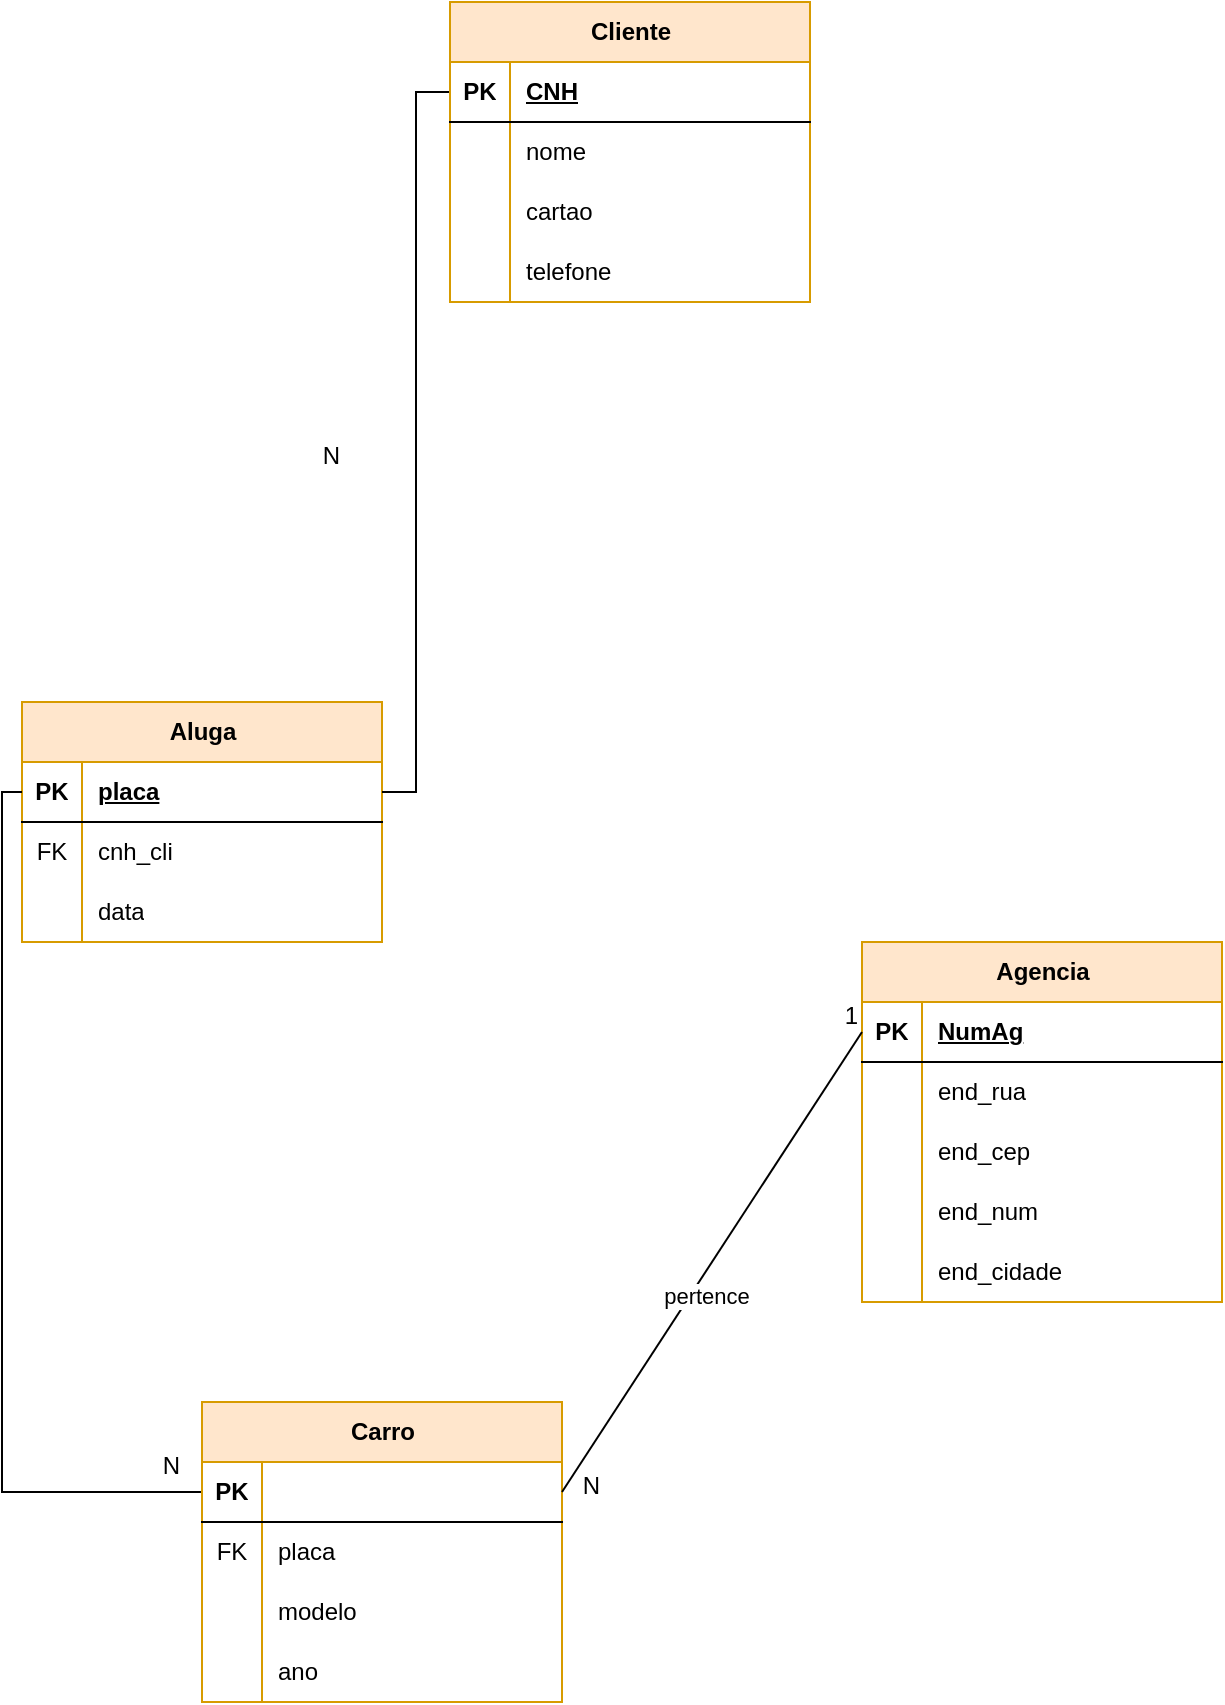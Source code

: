 <mxfile version="22.1.0" type="device">
  <diagram name="Página-1" id="tDG09dsu_Fs1w6qgi2Y0">
    <mxGraphModel dx="1434" dy="774" grid="1" gridSize="10" guides="1" tooltips="1" connect="1" arrows="1" fold="1" page="1" pageScale="1" pageWidth="827" pageHeight="1169" math="0" shadow="0">
      <root>
        <mxCell id="0" />
        <mxCell id="1" parent="0" />
        <mxCell id="AOypge5vTFYZzJGD863i-1" value="Aluga" style="shape=table;startSize=30;container=1;collapsible=1;childLayout=tableLayout;fixedRows=1;rowLines=0;fontStyle=1;align=center;resizeLast=1;html=1;fillColor=#ffe6cc;strokeColor=#d79b00;" parent="1" vertex="1">
          <mxGeometry x="20" y="530" width="180" height="120" as="geometry" />
        </mxCell>
        <mxCell id="AOypge5vTFYZzJGD863i-2" value="" style="shape=tableRow;horizontal=0;startSize=0;swimlaneHead=0;swimlaneBody=0;fillColor=none;collapsible=0;dropTarget=0;points=[[0,0.5],[1,0.5]];portConstraint=eastwest;top=0;left=0;right=0;bottom=1;" parent="AOypge5vTFYZzJGD863i-1" vertex="1">
          <mxGeometry y="30" width="180" height="30" as="geometry" />
        </mxCell>
        <mxCell id="AOypge5vTFYZzJGD863i-3" value="PK" style="shape=partialRectangle;connectable=0;fillColor=none;top=0;left=0;bottom=0;right=0;fontStyle=1;overflow=hidden;whiteSpace=wrap;html=1;" parent="AOypge5vTFYZzJGD863i-2" vertex="1">
          <mxGeometry width="30" height="30" as="geometry">
            <mxRectangle width="30" height="30" as="alternateBounds" />
          </mxGeometry>
        </mxCell>
        <mxCell id="AOypge5vTFYZzJGD863i-4" value="placa" style="shape=partialRectangle;connectable=0;fillColor=none;top=0;left=0;bottom=0;right=0;align=left;spacingLeft=6;fontStyle=5;overflow=hidden;whiteSpace=wrap;html=1;" parent="AOypge5vTFYZzJGD863i-2" vertex="1">
          <mxGeometry x="30" width="150" height="30" as="geometry">
            <mxRectangle width="150" height="30" as="alternateBounds" />
          </mxGeometry>
        </mxCell>
        <mxCell id="AOypge5vTFYZzJGD863i-5" value="" style="shape=tableRow;horizontal=0;startSize=0;swimlaneHead=0;swimlaneBody=0;fillColor=none;collapsible=0;dropTarget=0;points=[[0,0.5],[1,0.5]];portConstraint=eastwest;top=0;left=0;right=0;bottom=0;" parent="AOypge5vTFYZzJGD863i-1" vertex="1">
          <mxGeometry y="60" width="180" height="30" as="geometry" />
        </mxCell>
        <mxCell id="AOypge5vTFYZzJGD863i-6" value="FK" style="shape=partialRectangle;connectable=0;fillColor=none;top=0;left=0;bottom=0;right=0;editable=1;overflow=hidden;whiteSpace=wrap;html=1;" parent="AOypge5vTFYZzJGD863i-5" vertex="1">
          <mxGeometry width="30" height="30" as="geometry">
            <mxRectangle width="30" height="30" as="alternateBounds" />
          </mxGeometry>
        </mxCell>
        <mxCell id="AOypge5vTFYZzJGD863i-7" value="cnh_cli" style="shape=partialRectangle;connectable=0;fillColor=none;top=0;left=0;bottom=0;right=0;align=left;spacingLeft=6;overflow=hidden;whiteSpace=wrap;html=1;" parent="AOypge5vTFYZzJGD863i-5" vertex="1">
          <mxGeometry x="30" width="150" height="30" as="geometry">
            <mxRectangle width="150" height="30" as="alternateBounds" />
          </mxGeometry>
        </mxCell>
        <mxCell id="AOypge5vTFYZzJGD863i-8" value="" style="shape=tableRow;horizontal=0;startSize=0;swimlaneHead=0;swimlaneBody=0;fillColor=none;collapsible=0;dropTarget=0;points=[[0,0.5],[1,0.5]];portConstraint=eastwest;top=0;left=0;right=0;bottom=0;" parent="AOypge5vTFYZzJGD863i-1" vertex="1">
          <mxGeometry y="90" width="180" height="30" as="geometry" />
        </mxCell>
        <mxCell id="AOypge5vTFYZzJGD863i-9" value="" style="shape=partialRectangle;connectable=0;fillColor=none;top=0;left=0;bottom=0;right=0;editable=1;overflow=hidden;whiteSpace=wrap;html=1;" parent="AOypge5vTFYZzJGD863i-8" vertex="1">
          <mxGeometry width="30" height="30" as="geometry">
            <mxRectangle width="30" height="30" as="alternateBounds" />
          </mxGeometry>
        </mxCell>
        <mxCell id="AOypge5vTFYZzJGD863i-10" value="data" style="shape=partialRectangle;connectable=0;fillColor=none;top=0;left=0;bottom=0;right=0;align=left;spacingLeft=6;overflow=hidden;whiteSpace=wrap;html=1;" parent="AOypge5vTFYZzJGD863i-8" vertex="1">
          <mxGeometry x="30" width="150" height="30" as="geometry">
            <mxRectangle width="150" height="30" as="alternateBounds" />
          </mxGeometry>
        </mxCell>
        <mxCell id="AOypge5vTFYZzJGD863i-11" value="" style="endArrow=none;html=1;rounded=0;edgeStyle=orthogonalEdgeStyle;exitX=0;exitY=0.5;exitDx=0;exitDy=0;" parent="1" source="AOypge5vTFYZzJGD863i-46" target="AOypge5vTFYZzJGD863i-2" edge="1">
          <mxGeometry relative="1" as="geometry">
            <mxPoint x="180" y="210" as="sourcePoint" />
            <mxPoint x="280" y="580" as="targetPoint" />
          </mxGeometry>
        </mxCell>
        <mxCell id="AOypge5vTFYZzJGD863i-12" value="N" style="resizable=0;html=1;whiteSpace=wrap;align=right;verticalAlign=bottom;" parent="AOypge5vTFYZzJGD863i-11" connectable="0" vertex="1">
          <mxGeometry x="1" relative="1" as="geometry">
            <mxPoint x="-20" y="-160" as="offset" />
          </mxGeometry>
        </mxCell>
        <mxCell id="AOypge5vTFYZzJGD863i-13" value="" style="endArrow=none;html=1;rounded=0;edgeStyle=orthogonalEdgeStyle;entryX=0;entryY=0.5;entryDx=0;entryDy=0;exitX=0;exitY=0.5;exitDx=0;exitDy=0;" parent="1" source="AOypge5vTFYZzJGD863i-17" target="AOypge5vTFYZzJGD863i-2" edge="1">
          <mxGeometry relative="1" as="geometry">
            <mxPoint x="70" y="920" as="sourcePoint" />
            <mxPoint x="20" y="580" as="targetPoint" />
          </mxGeometry>
        </mxCell>
        <mxCell id="AOypge5vTFYZzJGD863i-14" value="N" style="resizable=0;html=1;whiteSpace=wrap;align=right;verticalAlign=bottom;" parent="AOypge5vTFYZzJGD863i-13" connectable="0" vertex="1">
          <mxGeometry x="1" relative="1" as="geometry">
            <mxPoint x="80" y="345" as="offset" />
          </mxGeometry>
        </mxCell>
        <mxCell id="AOypge5vTFYZzJGD863i-15" value="N" style="resizable=0;html=1;whiteSpace=wrap;align=right;verticalAlign=bottom;" parent="AOypge5vTFYZzJGD863i-13" connectable="0" vertex="1">
          <mxGeometry x="1" relative="1" as="geometry">
            <mxPoint x="290" y="355" as="offset" />
          </mxGeometry>
        </mxCell>
        <mxCell id="AOypge5vTFYZzJGD863i-16" value="Carro" style="shape=table;startSize=30;container=1;collapsible=1;childLayout=tableLayout;fixedRows=1;rowLines=0;fontStyle=1;align=center;resizeLast=1;html=1;fillColor=#ffe6cc;strokeColor=#d79b00;" parent="1" vertex="1">
          <mxGeometry x="110" y="880" width="180" height="150" as="geometry" />
        </mxCell>
        <mxCell id="AOypge5vTFYZzJGD863i-17" value="" style="shape=tableRow;horizontal=0;startSize=0;swimlaneHead=0;swimlaneBody=0;fillColor=none;collapsible=0;dropTarget=0;points=[[0,0.5],[1,0.5]];portConstraint=eastwest;top=0;left=0;right=0;bottom=1;" parent="AOypge5vTFYZzJGD863i-16" vertex="1">
          <mxGeometry y="30" width="180" height="30" as="geometry" />
        </mxCell>
        <mxCell id="AOypge5vTFYZzJGD863i-18" value="PK" style="shape=partialRectangle;connectable=0;fillColor=none;top=0;left=0;bottom=0;right=0;fontStyle=1;overflow=hidden;whiteSpace=wrap;html=1;" parent="AOypge5vTFYZzJGD863i-17" vertex="1">
          <mxGeometry width="30" height="30" as="geometry">
            <mxRectangle width="30" height="30" as="alternateBounds" />
          </mxGeometry>
        </mxCell>
        <mxCell id="AOypge5vTFYZzJGD863i-19" value="" style="shape=partialRectangle;connectable=0;fillColor=none;top=0;left=0;bottom=0;right=0;align=left;spacingLeft=6;fontStyle=5;overflow=hidden;whiteSpace=wrap;html=1;" parent="AOypge5vTFYZzJGD863i-17" vertex="1">
          <mxGeometry x="30" width="150" height="30" as="geometry">
            <mxRectangle width="150" height="30" as="alternateBounds" />
          </mxGeometry>
        </mxCell>
        <mxCell id="AOypge5vTFYZzJGD863i-20" value="" style="shape=tableRow;horizontal=0;startSize=0;swimlaneHead=0;swimlaneBody=0;fillColor=none;collapsible=0;dropTarget=0;points=[[0,0.5],[1,0.5]];portConstraint=eastwest;top=0;left=0;right=0;bottom=0;" parent="AOypge5vTFYZzJGD863i-16" vertex="1">
          <mxGeometry y="60" width="180" height="30" as="geometry" />
        </mxCell>
        <mxCell id="AOypge5vTFYZzJGD863i-21" value="FK" style="shape=partialRectangle;connectable=0;fillColor=none;top=0;left=0;bottom=0;right=0;editable=1;overflow=hidden;whiteSpace=wrap;html=1;" parent="AOypge5vTFYZzJGD863i-20" vertex="1">
          <mxGeometry width="30" height="30" as="geometry">
            <mxRectangle width="30" height="30" as="alternateBounds" />
          </mxGeometry>
        </mxCell>
        <mxCell id="AOypge5vTFYZzJGD863i-22" value="placa" style="shape=partialRectangle;connectable=0;fillColor=none;top=0;left=0;bottom=0;right=0;align=left;spacingLeft=6;overflow=hidden;whiteSpace=wrap;html=1;" parent="AOypge5vTFYZzJGD863i-20" vertex="1">
          <mxGeometry x="30" width="150" height="30" as="geometry">
            <mxRectangle width="150" height="30" as="alternateBounds" />
          </mxGeometry>
        </mxCell>
        <mxCell id="AOypge5vTFYZzJGD863i-23" value="" style="shape=tableRow;horizontal=0;startSize=0;swimlaneHead=0;swimlaneBody=0;fillColor=none;collapsible=0;dropTarget=0;points=[[0,0.5],[1,0.5]];portConstraint=eastwest;top=0;left=0;right=0;bottom=0;" parent="AOypge5vTFYZzJGD863i-16" vertex="1">
          <mxGeometry y="90" width="180" height="30" as="geometry" />
        </mxCell>
        <mxCell id="AOypge5vTFYZzJGD863i-24" value="" style="shape=partialRectangle;connectable=0;fillColor=none;top=0;left=0;bottom=0;right=0;editable=1;overflow=hidden;whiteSpace=wrap;html=1;" parent="AOypge5vTFYZzJGD863i-23" vertex="1">
          <mxGeometry width="30" height="30" as="geometry">
            <mxRectangle width="30" height="30" as="alternateBounds" />
          </mxGeometry>
        </mxCell>
        <mxCell id="AOypge5vTFYZzJGD863i-25" value="modelo" style="shape=partialRectangle;connectable=0;fillColor=none;top=0;left=0;bottom=0;right=0;align=left;spacingLeft=6;overflow=hidden;whiteSpace=wrap;html=1;" parent="AOypge5vTFYZzJGD863i-23" vertex="1">
          <mxGeometry x="30" width="150" height="30" as="geometry">
            <mxRectangle width="150" height="30" as="alternateBounds" />
          </mxGeometry>
        </mxCell>
        <mxCell id="AOypge5vTFYZzJGD863i-26" value="" style="shape=tableRow;horizontal=0;startSize=0;swimlaneHead=0;swimlaneBody=0;fillColor=none;collapsible=0;dropTarget=0;points=[[0,0.5],[1,0.5]];portConstraint=eastwest;top=0;left=0;right=0;bottom=0;" parent="AOypge5vTFYZzJGD863i-16" vertex="1">
          <mxGeometry y="120" width="180" height="30" as="geometry" />
        </mxCell>
        <mxCell id="AOypge5vTFYZzJGD863i-27" value="" style="shape=partialRectangle;connectable=0;fillColor=none;top=0;left=0;bottom=0;right=0;editable=1;overflow=hidden;whiteSpace=wrap;html=1;" parent="AOypge5vTFYZzJGD863i-26" vertex="1">
          <mxGeometry width="30" height="30" as="geometry">
            <mxRectangle width="30" height="30" as="alternateBounds" />
          </mxGeometry>
        </mxCell>
        <mxCell id="AOypge5vTFYZzJGD863i-28" value="ano" style="shape=partialRectangle;connectable=0;fillColor=none;top=0;left=0;bottom=0;right=0;align=left;spacingLeft=6;overflow=hidden;whiteSpace=wrap;html=1;" parent="AOypge5vTFYZzJGD863i-26" vertex="1">
          <mxGeometry x="30" width="150" height="30" as="geometry">
            <mxRectangle width="150" height="30" as="alternateBounds" />
          </mxGeometry>
        </mxCell>
        <mxCell id="AOypge5vTFYZzJGD863i-29" value="Agencia" style="shape=table;startSize=30;container=1;collapsible=1;childLayout=tableLayout;fixedRows=1;rowLines=0;fontStyle=1;align=center;resizeLast=1;html=1;fillColor=#ffe6cc;strokeColor=#d79b00;" parent="1" vertex="1">
          <mxGeometry x="440" y="650" width="180" height="180" as="geometry" />
        </mxCell>
        <mxCell id="AOypge5vTFYZzJGD863i-30" value="" style="shape=tableRow;horizontal=0;startSize=0;swimlaneHead=0;swimlaneBody=0;fillColor=none;collapsible=0;dropTarget=0;points=[[0,0.5],[1,0.5]];portConstraint=eastwest;top=0;left=0;right=0;bottom=1;" parent="AOypge5vTFYZzJGD863i-29" vertex="1">
          <mxGeometry y="30" width="180" height="30" as="geometry" />
        </mxCell>
        <mxCell id="AOypge5vTFYZzJGD863i-31" value="PK" style="shape=partialRectangle;connectable=0;fillColor=none;top=0;left=0;bottom=0;right=0;fontStyle=1;overflow=hidden;whiteSpace=wrap;html=1;" parent="AOypge5vTFYZzJGD863i-30" vertex="1">
          <mxGeometry width="30" height="30" as="geometry">
            <mxRectangle width="30" height="30" as="alternateBounds" />
          </mxGeometry>
        </mxCell>
        <mxCell id="AOypge5vTFYZzJGD863i-32" value="NumAg" style="shape=partialRectangle;connectable=0;fillColor=none;top=0;left=0;bottom=0;right=0;align=left;spacingLeft=6;fontStyle=5;overflow=hidden;whiteSpace=wrap;html=1;" parent="AOypge5vTFYZzJGD863i-30" vertex="1">
          <mxGeometry x="30" width="150" height="30" as="geometry">
            <mxRectangle width="150" height="30" as="alternateBounds" />
          </mxGeometry>
        </mxCell>
        <mxCell id="AOypge5vTFYZzJGD863i-33" value="" style="shape=tableRow;horizontal=0;startSize=0;swimlaneHead=0;swimlaneBody=0;fillColor=none;collapsible=0;dropTarget=0;points=[[0,0.5],[1,0.5]];portConstraint=eastwest;top=0;left=0;right=0;bottom=0;" parent="AOypge5vTFYZzJGD863i-29" vertex="1">
          <mxGeometry y="60" width="180" height="30" as="geometry" />
        </mxCell>
        <mxCell id="AOypge5vTFYZzJGD863i-34" value="" style="shape=partialRectangle;connectable=0;fillColor=none;top=0;left=0;bottom=0;right=0;editable=1;overflow=hidden;whiteSpace=wrap;html=1;" parent="AOypge5vTFYZzJGD863i-33" vertex="1">
          <mxGeometry width="30" height="30" as="geometry">
            <mxRectangle width="30" height="30" as="alternateBounds" />
          </mxGeometry>
        </mxCell>
        <mxCell id="AOypge5vTFYZzJGD863i-35" value="&lt;div&gt;end_rua&lt;/div&gt;" style="shape=partialRectangle;connectable=0;fillColor=none;top=0;left=0;bottom=0;right=0;align=left;spacingLeft=6;overflow=hidden;whiteSpace=wrap;html=1;" parent="AOypge5vTFYZzJGD863i-33" vertex="1">
          <mxGeometry x="30" width="150" height="30" as="geometry">
            <mxRectangle width="150" height="30" as="alternateBounds" />
          </mxGeometry>
        </mxCell>
        <mxCell id="AOypge5vTFYZzJGD863i-36" value="" style="shape=tableRow;horizontal=0;startSize=0;swimlaneHead=0;swimlaneBody=0;fillColor=none;collapsible=0;dropTarget=0;points=[[0,0.5],[1,0.5]];portConstraint=eastwest;top=0;left=0;right=0;bottom=0;" parent="AOypge5vTFYZzJGD863i-29" vertex="1">
          <mxGeometry y="90" width="180" height="30" as="geometry" />
        </mxCell>
        <mxCell id="AOypge5vTFYZzJGD863i-37" value="" style="shape=partialRectangle;connectable=0;fillColor=none;top=0;left=0;bottom=0;right=0;editable=1;overflow=hidden;whiteSpace=wrap;html=1;" parent="AOypge5vTFYZzJGD863i-36" vertex="1">
          <mxGeometry width="30" height="30" as="geometry">
            <mxRectangle width="30" height="30" as="alternateBounds" />
          </mxGeometry>
        </mxCell>
        <mxCell id="AOypge5vTFYZzJGD863i-38" value="end_cep" style="shape=partialRectangle;connectable=0;fillColor=none;top=0;left=0;bottom=0;right=0;align=left;spacingLeft=6;overflow=hidden;whiteSpace=wrap;html=1;" parent="AOypge5vTFYZzJGD863i-36" vertex="1">
          <mxGeometry x="30" width="150" height="30" as="geometry">
            <mxRectangle width="150" height="30" as="alternateBounds" />
          </mxGeometry>
        </mxCell>
        <mxCell id="AOypge5vTFYZzJGD863i-39" style="shape=tableRow;horizontal=0;startSize=0;swimlaneHead=0;swimlaneBody=0;fillColor=none;collapsible=0;dropTarget=0;points=[[0,0.5],[1,0.5]];portConstraint=eastwest;top=0;left=0;right=0;bottom=0;" parent="AOypge5vTFYZzJGD863i-29" vertex="1">
          <mxGeometry y="120" width="180" height="30" as="geometry" />
        </mxCell>
        <mxCell id="AOypge5vTFYZzJGD863i-40" style="shape=partialRectangle;connectable=0;fillColor=none;top=0;left=0;bottom=0;right=0;editable=1;overflow=hidden;whiteSpace=wrap;html=1;" parent="AOypge5vTFYZzJGD863i-39" vertex="1">
          <mxGeometry width="30" height="30" as="geometry">
            <mxRectangle width="30" height="30" as="alternateBounds" />
          </mxGeometry>
        </mxCell>
        <mxCell id="AOypge5vTFYZzJGD863i-41" value="end_num" style="shape=partialRectangle;connectable=0;fillColor=none;top=0;left=0;bottom=0;right=0;align=left;spacingLeft=6;overflow=hidden;whiteSpace=wrap;html=1;" parent="AOypge5vTFYZzJGD863i-39" vertex="1">
          <mxGeometry x="30" width="150" height="30" as="geometry">
            <mxRectangle width="150" height="30" as="alternateBounds" />
          </mxGeometry>
        </mxCell>
        <mxCell id="AOypge5vTFYZzJGD863i-42" style="shape=tableRow;horizontal=0;startSize=0;swimlaneHead=0;swimlaneBody=0;fillColor=none;collapsible=0;dropTarget=0;points=[[0,0.5],[1,0.5]];portConstraint=eastwest;top=0;left=0;right=0;bottom=0;" parent="AOypge5vTFYZzJGD863i-29" vertex="1">
          <mxGeometry y="150" width="180" height="30" as="geometry" />
        </mxCell>
        <mxCell id="AOypge5vTFYZzJGD863i-43" style="shape=partialRectangle;connectable=0;fillColor=none;top=0;left=0;bottom=0;right=0;editable=1;overflow=hidden;whiteSpace=wrap;html=1;" parent="AOypge5vTFYZzJGD863i-42" vertex="1">
          <mxGeometry width="30" height="30" as="geometry">
            <mxRectangle width="30" height="30" as="alternateBounds" />
          </mxGeometry>
        </mxCell>
        <mxCell id="AOypge5vTFYZzJGD863i-44" value="end_cidade" style="shape=partialRectangle;connectable=0;fillColor=none;top=0;left=0;bottom=0;right=0;align=left;spacingLeft=6;overflow=hidden;whiteSpace=wrap;html=1;" parent="AOypge5vTFYZzJGD863i-42" vertex="1">
          <mxGeometry x="30" width="150" height="30" as="geometry">
            <mxRectangle width="150" height="30" as="alternateBounds" />
          </mxGeometry>
        </mxCell>
        <mxCell id="AOypge5vTFYZzJGD863i-45" value="Cliente" style="shape=table;startSize=30;container=1;collapsible=1;childLayout=tableLayout;fixedRows=1;rowLines=0;fontStyle=1;align=center;resizeLast=1;html=1;fillColor=#ffe6cc;strokeColor=#d79b00;" parent="1" vertex="1">
          <mxGeometry x="234" y="180" width="180" height="150" as="geometry" />
        </mxCell>
        <mxCell id="AOypge5vTFYZzJGD863i-46" value="" style="shape=tableRow;horizontal=0;startSize=0;swimlaneHead=0;swimlaneBody=0;fillColor=none;collapsible=0;dropTarget=0;points=[[0,0.5],[1,0.5]];portConstraint=eastwest;top=0;left=0;right=0;bottom=1;" parent="AOypge5vTFYZzJGD863i-45" vertex="1">
          <mxGeometry y="30" width="180" height="30" as="geometry" />
        </mxCell>
        <mxCell id="AOypge5vTFYZzJGD863i-47" value="PK" style="shape=partialRectangle;connectable=0;fillColor=none;top=0;left=0;bottom=0;right=0;fontStyle=1;overflow=hidden;whiteSpace=wrap;html=1;" parent="AOypge5vTFYZzJGD863i-46" vertex="1">
          <mxGeometry width="30" height="30" as="geometry">
            <mxRectangle width="30" height="30" as="alternateBounds" />
          </mxGeometry>
        </mxCell>
        <mxCell id="AOypge5vTFYZzJGD863i-48" value="CNH" style="shape=partialRectangle;connectable=0;fillColor=none;top=0;left=0;bottom=0;right=0;align=left;spacingLeft=6;fontStyle=5;overflow=hidden;whiteSpace=wrap;html=1;" parent="AOypge5vTFYZzJGD863i-46" vertex="1">
          <mxGeometry x="30" width="150" height="30" as="geometry">
            <mxRectangle width="150" height="30" as="alternateBounds" />
          </mxGeometry>
        </mxCell>
        <mxCell id="AOypge5vTFYZzJGD863i-49" value="" style="shape=tableRow;horizontal=0;startSize=0;swimlaneHead=0;swimlaneBody=0;fillColor=none;collapsible=0;dropTarget=0;points=[[0,0.5],[1,0.5]];portConstraint=eastwest;top=0;left=0;right=0;bottom=0;" parent="AOypge5vTFYZzJGD863i-45" vertex="1">
          <mxGeometry y="60" width="180" height="30" as="geometry" />
        </mxCell>
        <mxCell id="AOypge5vTFYZzJGD863i-50" value="" style="shape=partialRectangle;connectable=0;fillColor=none;top=0;left=0;bottom=0;right=0;editable=1;overflow=hidden;whiteSpace=wrap;html=1;" parent="AOypge5vTFYZzJGD863i-49" vertex="1">
          <mxGeometry width="30" height="30" as="geometry">
            <mxRectangle width="30" height="30" as="alternateBounds" />
          </mxGeometry>
        </mxCell>
        <mxCell id="AOypge5vTFYZzJGD863i-51" value="nome" style="shape=partialRectangle;connectable=0;fillColor=none;top=0;left=0;bottom=0;right=0;align=left;spacingLeft=6;overflow=hidden;whiteSpace=wrap;html=1;" parent="AOypge5vTFYZzJGD863i-49" vertex="1">
          <mxGeometry x="30" width="150" height="30" as="geometry">
            <mxRectangle width="150" height="30" as="alternateBounds" />
          </mxGeometry>
        </mxCell>
        <mxCell id="AOypge5vTFYZzJGD863i-52" value="" style="shape=tableRow;horizontal=0;startSize=0;swimlaneHead=0;swimlaneBody=0;fillColor=none;collapsible=0;dropTarget=0;points=[[0,0.5],[1,0.5]];portConstraint=eastwest;top=0;left=0;right=0;bottom=0;" parent="AOypge5vTFYZzJGD863i-45" vertex="1">
          <mxGeometry y="90" width="180" height="30" as="geometry" />
        </mxCell>
        <mxCell id="AOypge5vTFYZzJGD863i-53" value="" style="shape=partialRectangle;connectable=0;fillColor=none;top=0;left=0;bottom=0;right=0;editable=1;overflow=hidden;whiteSpace=wrap;html=1;" parent="AOypge5vTFYZzJGD863i-52" vertex="1">
          <mxGeometry width="30" height="30" as="geometry">
            <mxRectangle width="30" height="30" as="alternateBounds" />
          </mxGeometry>
        </mxCell>
        <mxCell id="AOypge5vTFYZzJGD863i-54" value="cartao" style="shape=partialRectangle;connectable=0;fillColor=none;top=0;left=0;bottom=0;right=0;align=left;spacingLeft=6;overflow=hidden;whiteSpace=wrap;html=1;" parent="AOypge5vTFYZzJGD863i-52" vertex="1">
          <mxGeometry x="30" width="150" height="30" as="geometry">
            <mxRectangle width="150" height="30" as="alternateBounds" />
          </mxGeometry>
        </mxCell>
        <mxCell id="AOypge5vTFYZzJGD863i-55" style="shape=tableRow;horizontal=0;startSize=0;swimlaneHead=0;swimlaneBody=0;fillColor=none;collapsible=0;dropTarget=0;points=[[0,0.5],[1,0.5]];portConstraint=eastwest;top=0;left=0;right=0;bottom=0;" parent="AOypge5vTFYZzJGD863i-45" vertex="1">
          <mxGeometry y="120" width="180" height="30" as="geometry" />
        </mxCell>
        <mxCell id="AOypge5vTFYZzJGD863i-56" style="shape=partialRectangle;connectable=0;fillColor=none;top=0;left=0;bottom=0;right=0;editable=1;overflow=hidden;whiteSpace=wrap;html=1;" parent="AOypge5vTFYZzJGD863i-55" vertex="1">
          <mxGeometry width="30" height="30" as="geometry">
            <mxRectangle width="30" height="30" as="alternateBounds" />
          </mxGeometry>
        </mxCell>
        <mxCell id="AOypge5vTFYZzJGD863i-57" value="telefone" style="shape=partialRectangle;connectable=0;fillColor=none;top=0;left=0;bottom=0;right=0;align=left;spacingLeft=6;overflow=hidden;whiteSpace=wrap;html=1;" parent="AOypge5vTFYZzJGD863i-55" vertex="1">
          <mxGeometry x="30" width="150" height="30" as="geometry">
            <mxRectangle width="150" height="30" as="alternateBounds" />
          </mxGeometry>
        </mxCell>
        <mxCell id="AOypge5vTFYZzJGD863i-58" value="" style="endArrow=none;html=1;rounded=0;exitX=1;exitY=0.5;exitDx=0;exitDy=0;entryX=0;entryY=0.5;entryDx=0;entryDy=0;" parent="1" source="AOypge5vTFYZzJGD863i-17" target="AOypge5vTFYZzJGD863i-30" edge="1">
          <mxGeometry relative="1" as="geometry">
            <mxPoint x="320" y="954.41" as="sourcePoint" />
            <mxPoint x="480" y="954.41" as="targetPoint" />
          </mxGeometry>
        </mxCell>
        <mxCell id="AOypge5vTFYZzJGD863i-59" value="1" style="resizable=0;html=1;whiteSpace=wrap;align=right;verticalAlign=bottom;" parent="AOypge5vTFYZzJGD863i-58" connectable="0" vertex="1">
          <mxGeometry x="1" relative="1" as="geometry" />
        </mxCell>
        <mxCell id="AOypge5vTFYZzJGD863i-60" value="pertence" style="edgeLabel;html=1;align=center;verticalAlign=middle;resizable=0;points=[];" parent="AOypge5vTFYZzJGD863i-58" vertex="1" connectable="0">
          <mxGeometry x="-0.116" y="-6" relative="1" as="geometry">
            <mxPoint as="offset" />
          </mxGeometry>
        </mxCell>
      </root>
    </mxGraphModel>
  </diagram>
</mxfile>
